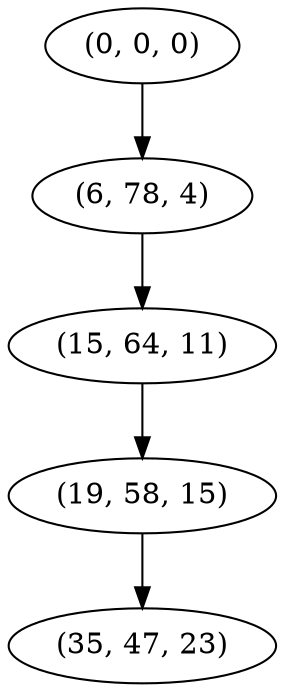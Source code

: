 digraph tree {
    "(0, 0, 0)";
    "(6, 78, 4)";
    "(15, 64, 11)";
    "(19, 58, 15)";
    "(35, 47, 23)";
    "(0, 0, 0)" -> "(6, 78, 4)";
    "(6, 78, 4)" -> "(15, 64, 11)";
    "(15, 64, 11)" -> "(19, 58, 15)";
    "(19, 58, 15)" -> "(35, 47, 23)";
}
